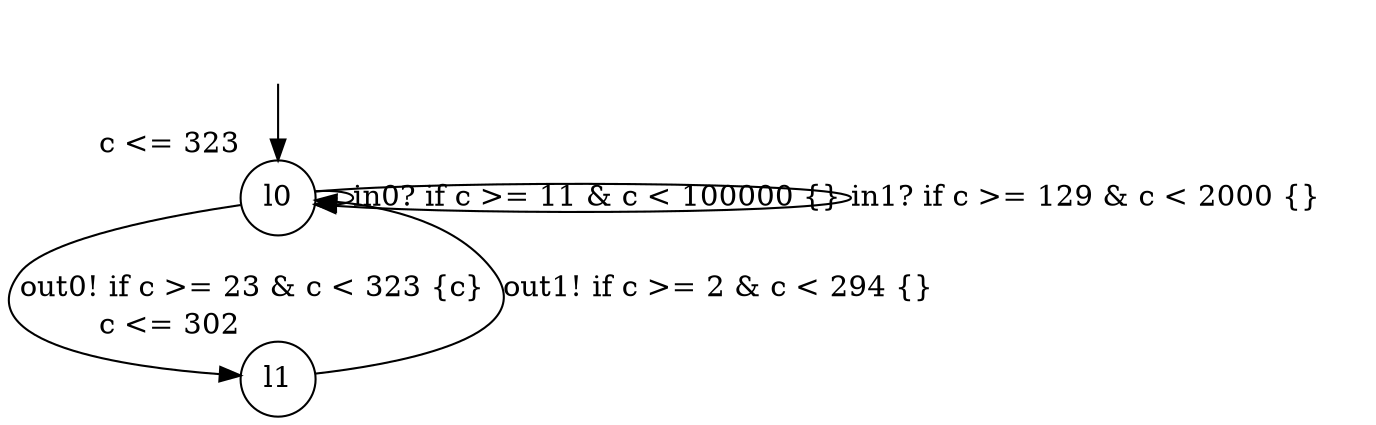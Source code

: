 digraph g {
__start0 [label="" shape="none"];
l0 [shape="circle" margin=0 label="l0", xlabel="c <= 323"];
l1 [shape="circle" margin=0 label="l1", xlabel="c <= 302"];
l0 -> l0 [label="in0? if c >= 11 & c < 100000 {} "];
l0 -> l0 [label="in1? if c >= 129 & c < 2000 {} "];
l0 -> l1 [label="out0! if c >= 23 & c < 323 {c} "];
l1 -> l0 [label="out1! if c >= 2 & c < 294 {} "];
__start0 -> l0;
}
